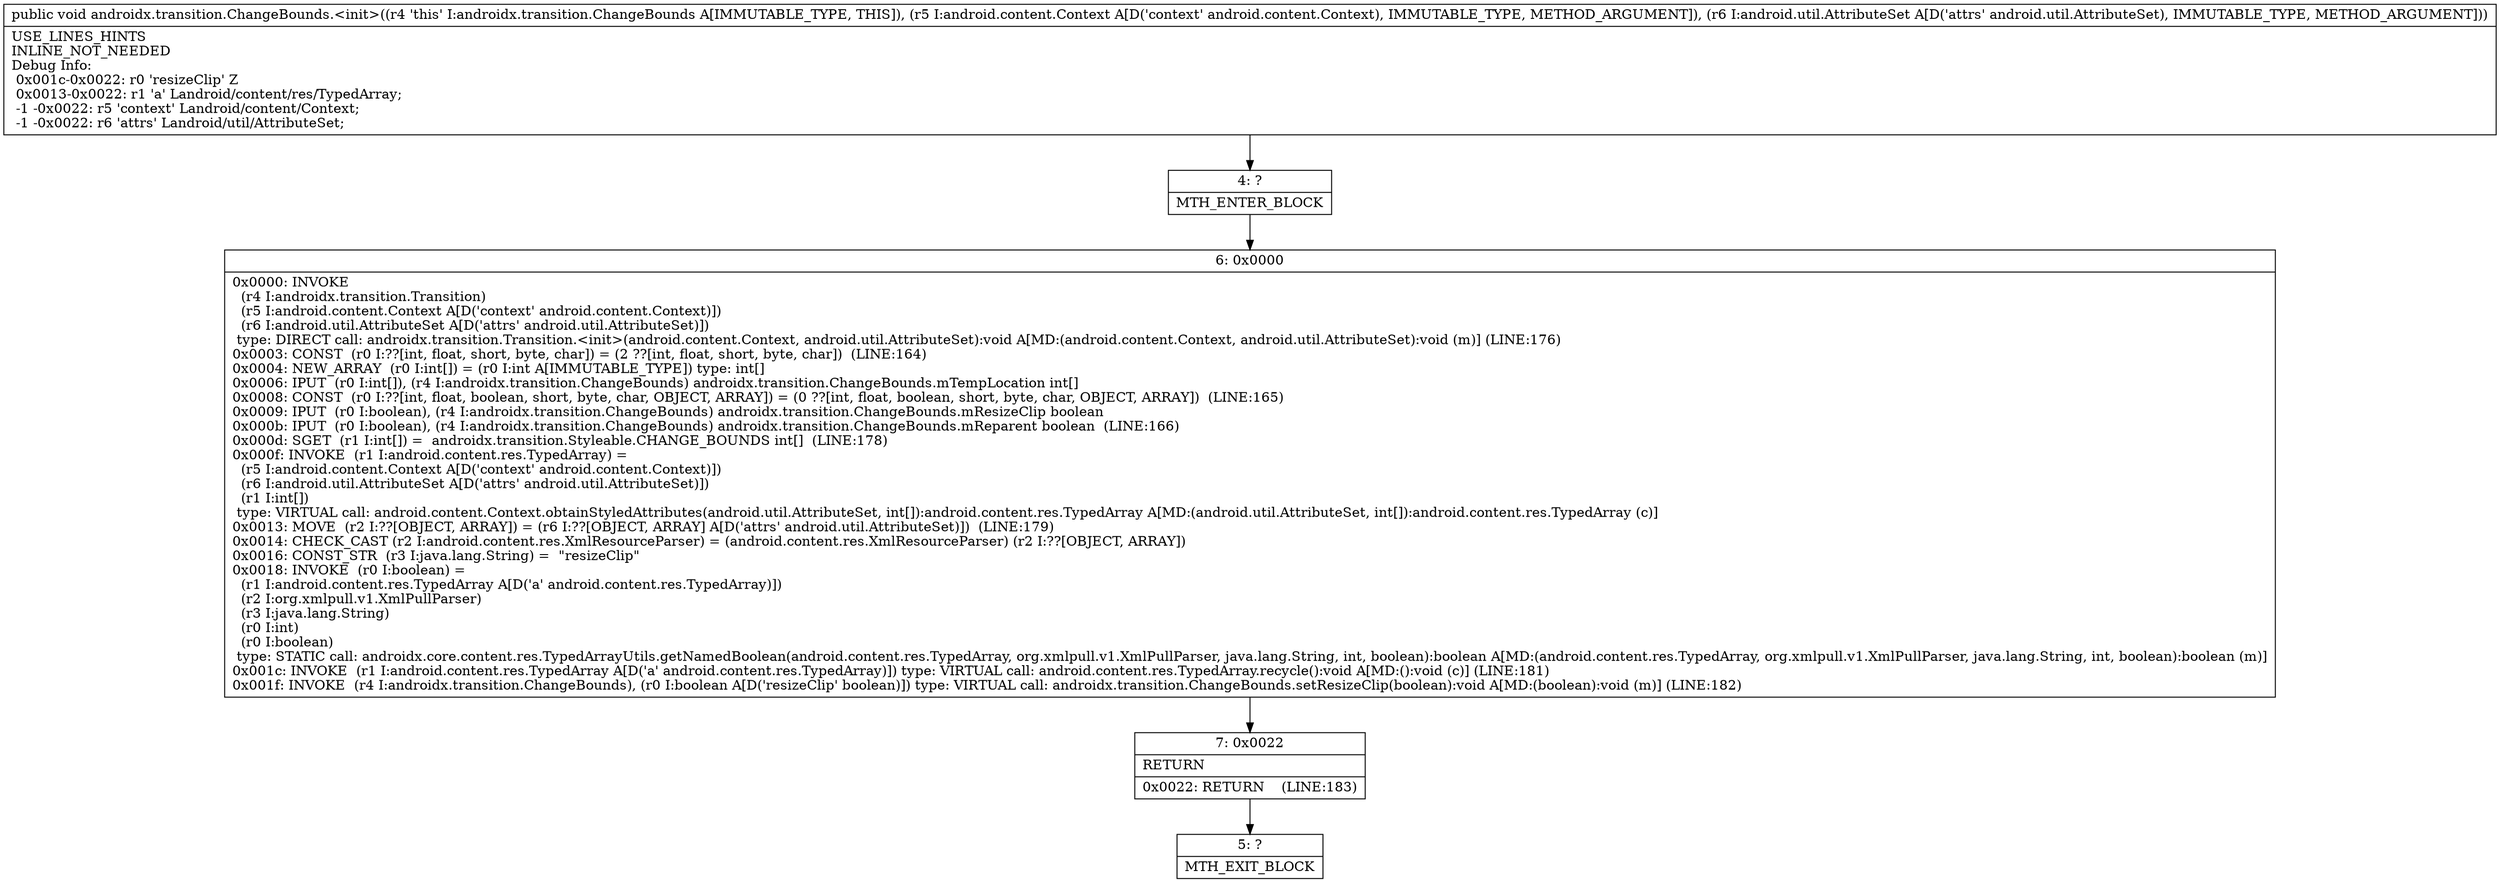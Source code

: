 digraph "CFG forandroidx.transition.ChangeBounds.\<init\>(Landroid\/content\/Context;Landroid\/util\/AttributeSet;)V" {
Node_4 [shape=record,label="{4\:\ ?|MTH_ENTER_BLOCK\l}"];
Node_6 [shape=record,label="{6\:\ 0x0000|0x0000: INVOKE  \l  (r4 I:androidx.transition.Transition)\l  (r5 I:android.content.Context A[D('context' android.content.Context)])\l  (r6 I:android.util.AttributeSet A[D('attrs' android.util.AttributeSet)])\l type: DIRECT call: androidx.transition.Transition.\<init\>(android.content.Context, android.util.AttributeSet):void A[MD:(android.content.Context, android.util.AttributeSet):void (m)] (LINE:176)\l0x0003: CONST  (r0 I:??[int, float, short, byte, char]) = (2 ??[int, float, short, byte, char])  (LINE:164)\l0x0004: NEW_ARRAY  (r0 I:int[]) = (r0 I:int A[IMMUTABLE_TYPE]) type: int[] \l0x0006: IPUT  (r0 I:int[]), (r4 I:androidx.transition.ChangeBounds) androidx.transition.ChangeBounds.mTempLocation int[] \l0x0008: CONST  (r0 I:??[int, float, boolean, short, byte, char, OBJECT, ARRAY]) = (0 ??[int, float, boolean, short, byte, char, OBJECT, ARRAY])  (LINE:165)\l0x0009: IPUT  (r0 I:boolean), (r4 I:androidx.transition.ChangeBounds) androidx.transition.ChangeBounds.mResizeClip boolean \l0x000b: IPUT  (r0 I:boolean), (r4 I:androidx.transition.ChangeBounds) androidx.transition.ChangeBounds.mReparent boolean  (LINE:166)\l0x000d: SGET  (r1 I:int[]) =  androidx.transition.Styleable.CHANGE_BOUNDS int[]  (LINE:178)\l0x000f: INVOKE  (r1 I:android.content.res.TypedArray) = \l  (r5 I:android.content.Context A[D('context' android.content.Context)])\l  (r6 I:android.util.AttributeSet A[D('attrs' android.util.AttributeSet)])\l  (r1 I:int[])\l type: VIRTUAL call: android.content.Context.obtainStyledAttributes(android.util.AttributeSet, int[]):android.content.res.TypedArray A[MD:(android.util.AttributeSet, int[]):android.content.res.TypedArray (c)]\l0x0013: MOVE  (r2 I:??[OBJECT, ARRAY]) = (r6 I:??[OBJECT, ARRAY] A[D('attrs' android.util.AttributeSet)])  (LINE:179)\l0x0014: CHECK_CAST (r2 I:android.content.res.XmlResourceParser) = (android.content.res.XmlResourceParser) (r2 I:??[OBJECT, ARRAY]) \l0x0016: CONST_STR  (r3 I:java.lang.String) =  \"resizeClip\" \l0x0018: INVOKE  (r0 I:boolean) = \l  (r1 I:android.content.res.TypedArray A[D('a' android.content.res.TypedArray)])\l  (r2 I:org.xmlpull.v1.XmlPullParser)\l  (r3 I:java.lang.String)\l  (r0 I:int)\l  (r0 I:boolean)\l type: STATIC call: androidx.core.content.res.TypedArrayUtils.getNamedBoolean(android.content.res.TypedArray, org.xmlpull.v1.XmlPullParser, java.lang.String, int, boolean):boolean A[MD:(android.content.res.TypedArray, org.xmlpull.v1.XmlPullParser, java.lang.String, int, boolean):boolean (m)]\l0x001c: INVOKE  (r1 I:android.content.res.TypedArray A[D('a' android.content.res.TypedArray)]) type: VIRTUAL call: android.content.res.TypedArray.recycle():void A[MD:():void (c)] (LINE:181)\l0x001f: INVOKE  (r4 I:androidx.transition.ChangeBounds), (r0 I:boolean A[D('resizeClip' boolean)]) type: VIRTUAL call: androidx.transition.ChangeBounds.setResizeClip(boolean):void A[MD:(boolean):void (m)] (LINE:182)\l}"];
Node_7 [shape=record,label="{7\:\ 0x0022|RETURN\l|0x0022: RETURN    (LINE:183)\l}"];
Node_5 [shape=record,label="{5\:\ ?|MTH_EXIT_BLOCK\l}"];
MethodNode[shape=record,label="{public void androidx.transition.ChangeBounds.\<init\>((r4 'this' I:androidx.transition.ChangeBounds A[IMMUTABLE_TYPE, THIS]), (r5 I:android.content.Context A[D('context' android.content.Context), IMMUTABLE_TYPE, METHOD_ARGUMENT]), (r6 I:android.util.AttributeSet A[D('attrs' android.util.AttributeSet), IMMUTABLE_TYPE, METHOD_ARGUMENT]))  | USE_LINES_HINTS\lINLINE_NOT_NEEDED\lDebug Info:\l  0x001c\-0x0022: r0 'resizeClip' Z\l  0x0013\-0x0022: r1 'a' Landroid\/content\/res\/TypedArray;\l  \-1 \-0x0022: r5 'context' Landroid\/content\/Context;\l  \-1 \-0x0022: r6 'attrs' Landroid\/util\/AttributeSet;\l}"];
MethodNode -> Node_4;Node_4 -> Node_6;
Node_6 -> Node_7;
Node_7 -> Node_5;
}

